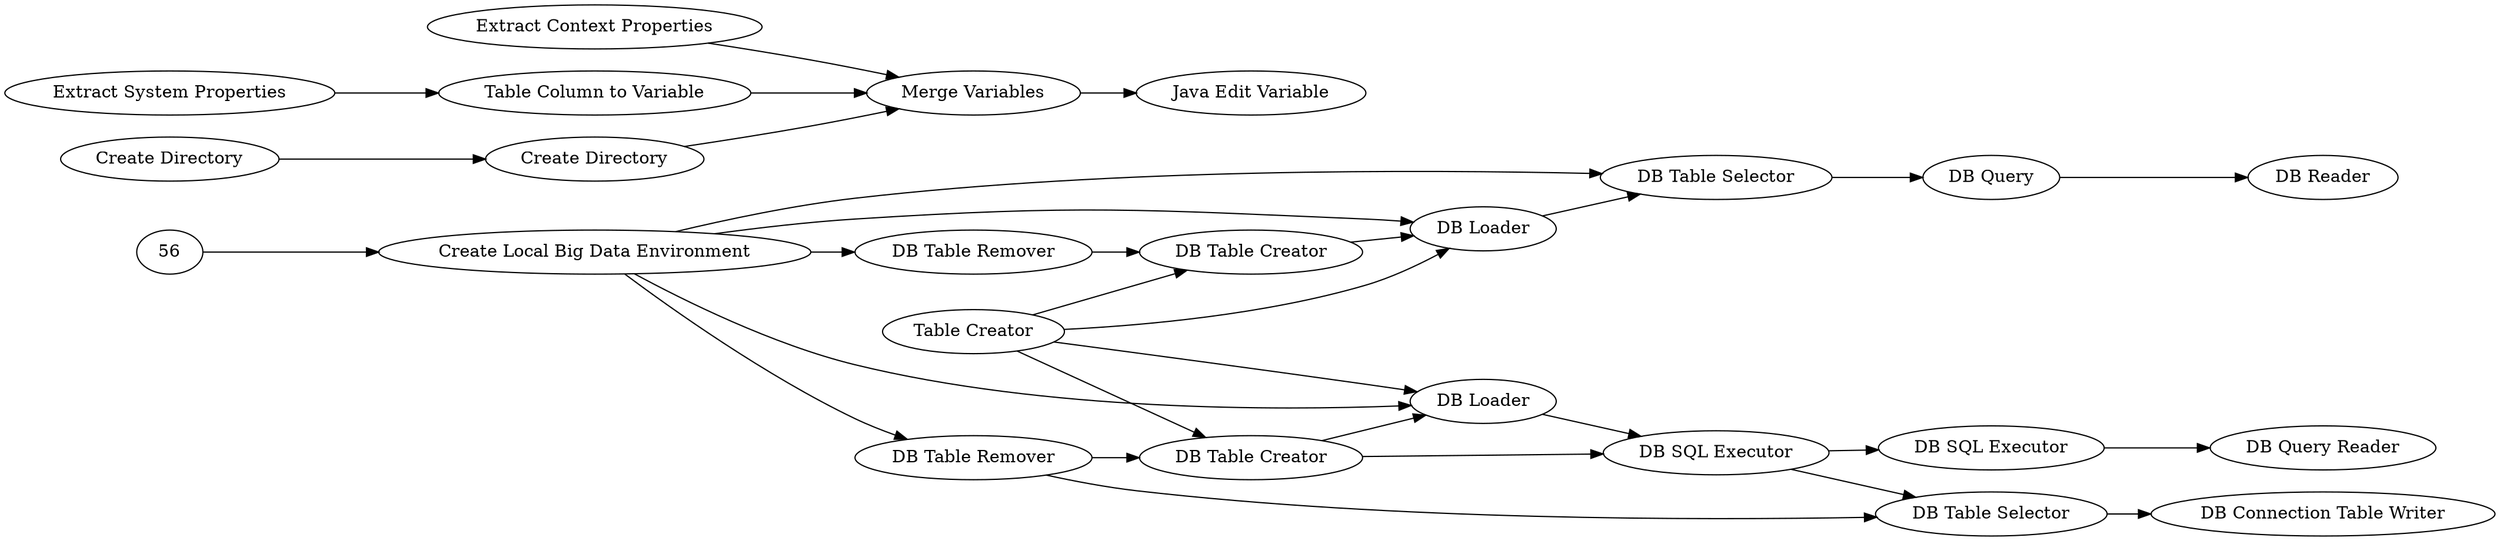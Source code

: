 digraph {
	3 [label="Table Creator"]
	10 [label="Extract Context Properties"]
	21 [label="Java Edit Variable"]
	28 [label="Extract System Properties"]
	29 [label="Merge Variables"]
	30 [label="Table Column to Variable"]
	44 [label="Create Directory"]
	45 [label="Create Directory"]
	57 [label="Create Local Big Data Environment"]
	62 [label="DB Table Creator"]
	68 [label="DB Table Remover"]
	69 [label="DB Loader"]
	1603 [label="DB Table Selector"]
	1604 [label="DB SQL Executor"]
	1605 [label="DB Query"]
	1606 [label="DB Table Selector"]
	1607 [label="DB SQL Executor"]
	1608 [label="DB Reader"]
	1609 [label="DB Connection Table Writer"]
	1610 [label="DB Query Reader"]
	1611 [label="DB Table Remover"]
	1612 [label="DB Table Creator"]
	1613 [label="DB Loader"]
	10 -> 29
	28 -> 30
	29 -> 21
	30 -> 29
	44 -> 45
	45 -> 29
	3 -> 69
	3 -> 1613
	3 -> 1612
	3 -> 62
	56 -> 57
	57 -> 1611
	57 -> 1613
	57 -> 1603
	57 -> 69
	57 -> 68
	62 -> 69
	68 -> 62
	69 -> 1603
	1603 -> 1605
	1604 -> 1606
	1604 -> 1607
	1605 -> 1608
	1606 -> 1609
	1607 -> 1610
	1611 -> 1612
	1611 -> 1606
	1612 -> 1613
	1612 -> 1604
	1613 -> 1604
	rankdir=LR
}

